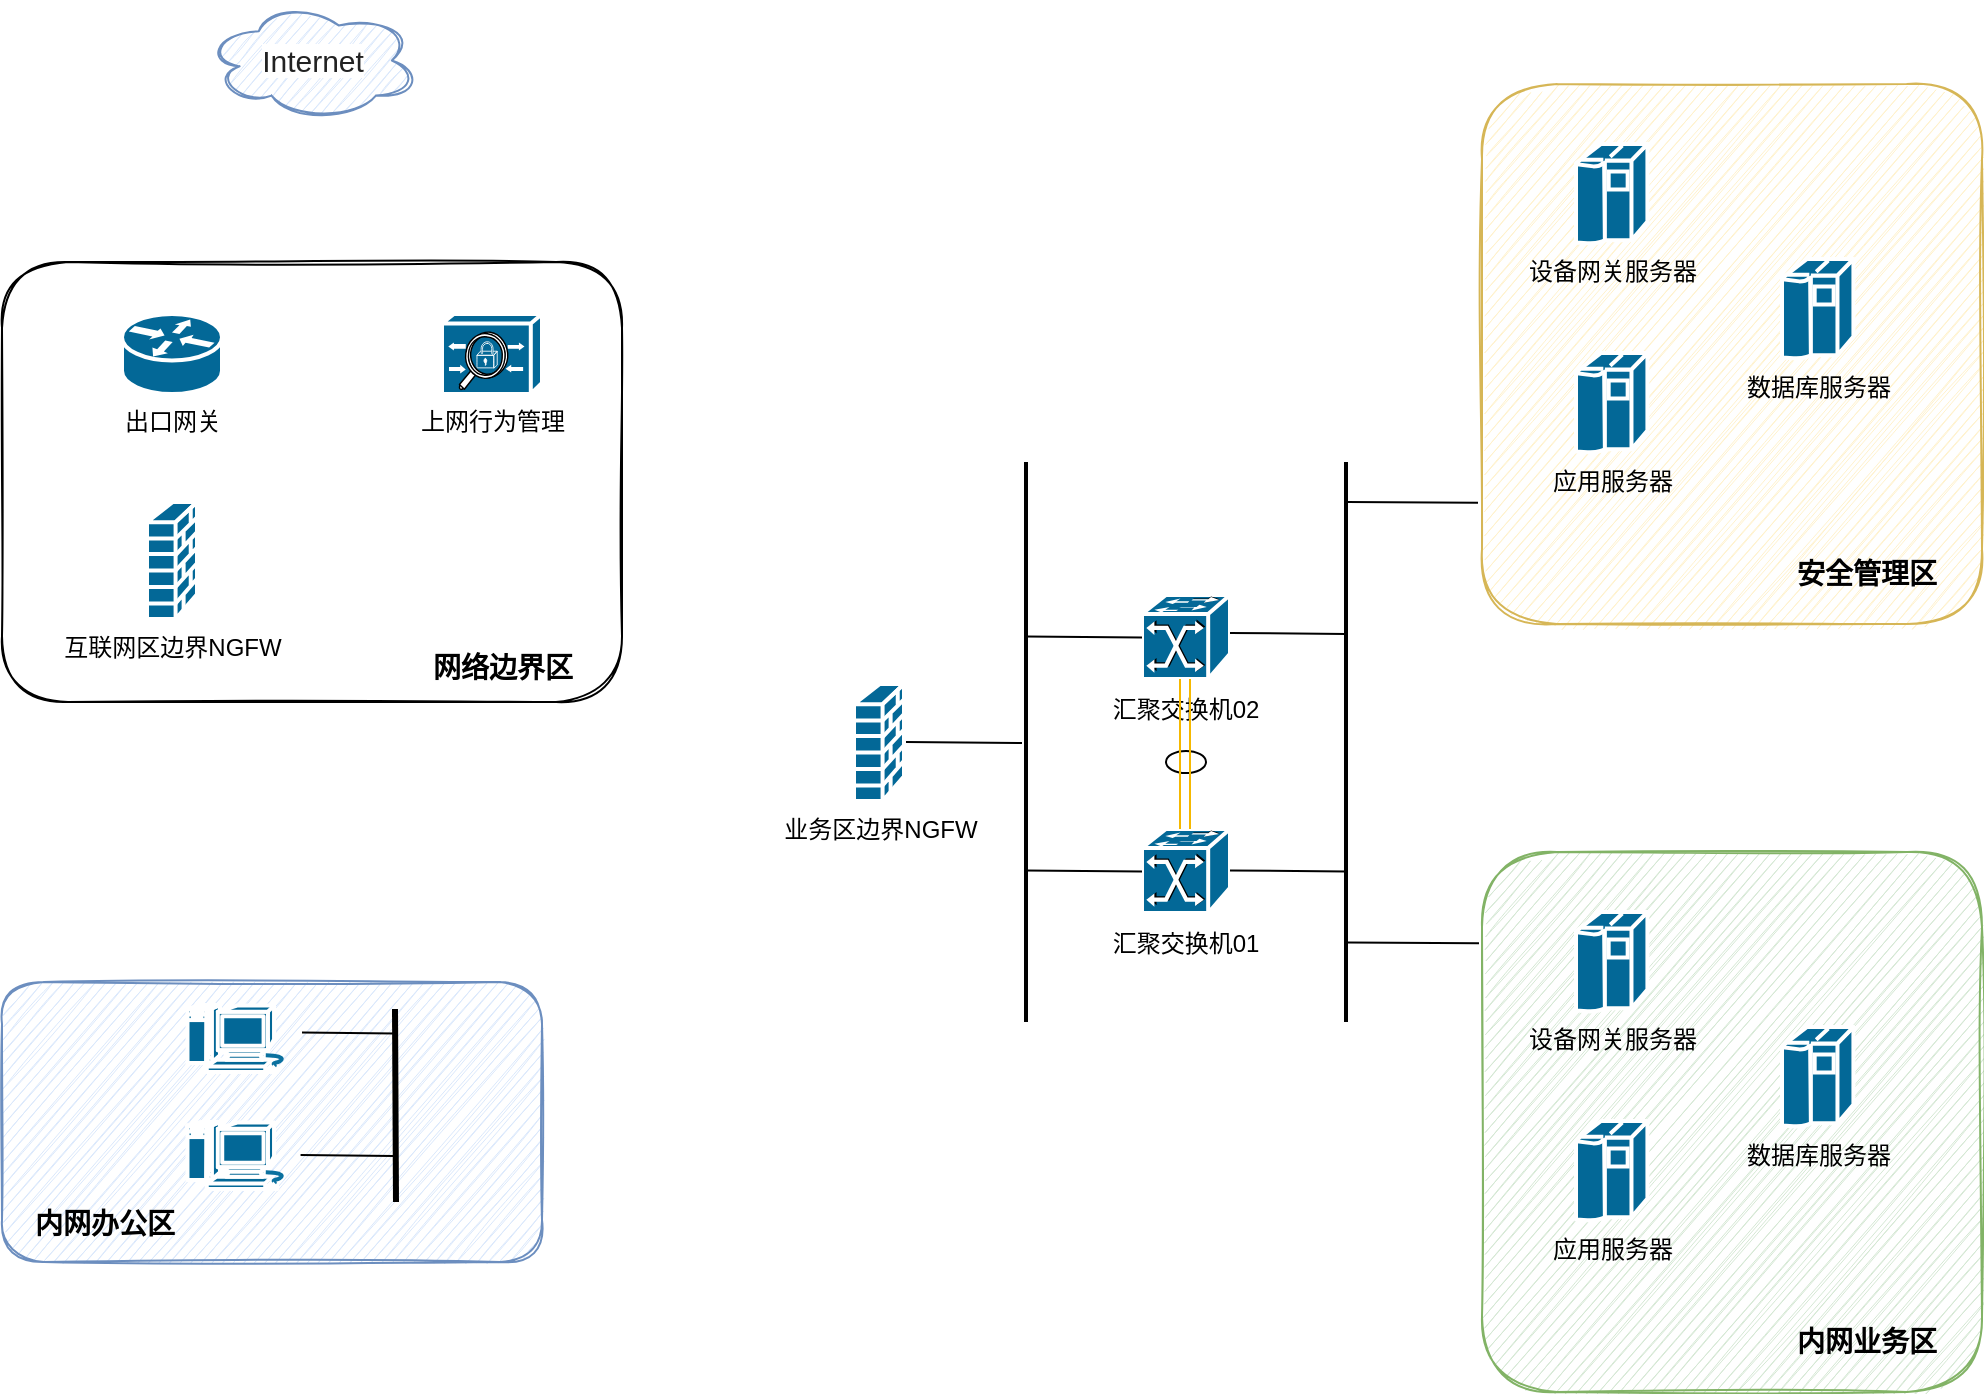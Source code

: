 <mxfile version="21.3.8" type="github">
  <diagram name="第 1 页" id="9CLzAiqfRPKBdI6wICIr">
    <mxGraphModel dx="1434" dy="756" grid="1" gridSize="10" guides="1" tooltips="1" connect="1" arrows="1" fold="1" page="1" pageScale="1" pageWidth="1169" pageHeight="827" math="0" shadow="0">
      <root>
        <mxCell id="0" />
        <mxCell id="1" parent="0" />
        <mxCell id="YTY8GHkGcG89uvbtQ9Bl-76" value="" style="rounded=1;whiteSpace=wrap;html=1;sketch=1;shadow=0;" vertex="1" parent="1">
          <mxGeometry x="88" y="220" width="310" height="220" as="geometry" />
        </mxCell>
        <mxCell id="YTY8GHkGcG89uvbtQ9Bl-10" value="出口网关" style="shape=mxgraph.cisco.routers.router;html=1;pointerEvents=1;dashed=0;fillColor=#036897;strokeColor=#ffffff;strokeWidth=2;verticalLabelPosition=bottom;verticalAlign=top;align=center;outlineConnect=0;" vertex="1" parent="1">
          <mxGeometry x="148" y="246" width="50" height="40" as="geometry" />
        </mxCell>
        <mxCell id="YTY8GHkGcG89uvbtQ9Bl-12" value="上网行为管理" style="shape=mxgraph.cisco.misc.acs;html=1;pointerEvents=1;dashed=0;fillColor=#036897;strokeColor=#ffffff;strokeWidth=2;verticalLabelPosition=bottom;verticalAlign=top;align=center;outlineConnect=0;" vertex="1" parent="1">
          <mxGeometry x="308" y="246" width="50" height="40" as="geometry" />
        </mxCell>
        <mxCell id="YTY8GHkGcG89uvbtQ9Bl-26" value="&lt;span style=&quot;color: rgb(34, 34, 34); font-family: Arial, sans-serif; font-size: 15px; text-align: start; background-color: rgb(255, 255, 255);&quot;&gt;Internet&lt;/span&gt;" style="ellipse;shape=cloud;whiteSpace=wrap;html=1;shadow=0;sketch=1;fontSize=15;strokeColor=#6c8ebf;fillColor=#dae8fc;" vertex="1" parent="1">
          <mxGeometry x="189.75" y="90" width="106.5" height="58.5" as="geometry" />
        </mxCell>
        <mxCell id="YTY8GHkGcG89uvbtQ9Bl-60" value="" style="rounded=1;whiteSpace=wrap;html=1;sketch=1;fillColor=#d5e8d4;strokeColor=#82b366;shadow=0;" vertex="1" parent="1">
          <mxGeometry x="828" y="515" width="250" height="270" as="geometry" />
        </mxCell>
        <mxCell id="YTY8GHkGcG89uvbtQ9Bl-61" value="内网业务区" style="text;html=1;strokeColor=none;fillColor=none;align=center;verticalAlign=middle;whiteSpace=wrap;rounded=0;sketch=1;fontColor=#000000;fontSize=14;fontStyle=1" vertex="1" parent="1">
          <mxGeometry x="978" y="745" width="85" height="30" as="geometry" />
        </mxCell>
        <mxCell id="YTY8GHkGcG89uvbtQ9Bl-62" value="" style="endArrow=none;html=1;rounded=0;strokeWidth=2;" edge="1" parent="1">
          <mxGeometry width="50" height="50" relative="1" as="geometry">
            <mxPoint x="760" y="600" as="sourcePoint" />
            <mxPoint x="760" y="320" as="targetPoint" />
          </mxGeometry>
        </mxCell>
        <mxCell id="YTY8GHkGcG89uvbtQ9Bl-67" value="应用服务器" style="shape=mxgraph.cisco.computers_and_peripherals.ibm_mainframe;sketch=0;html=1;pointerEvents=1;dashed=0;fillColor=#036897;strokeColor=#ffffff;strokeWidth=2;verticalLabelPosition=bottom;verticalAlign=top;align=center;outlineConnect=0;shadow=0;fontSize=12;" vertex="1" parent="1">
          <mxGeometry x="875" y="649.5" width="35.71" height="50" as="geometry" />
        </mxCell>
        <mxCell id="YTY8GHkGcG89uvbtQ9Bl-68" value="设备网关服务器" style="shape=mxgraph.cisco.computers_and_peripherals.ibm_mainframe;sketch=0;html=1;pointerEvents=1;dashed=0;fillColor=#036897;strokeColor=#ffffff;strokeWidth=2;verticalLabelPosition=bottom;verticalAlign=top;align=center;outlineConnect=0;shadow=0;fontSize=12;" vertex="1" parent="1">
          <mxGeometry x="875" y="545" width="35.71" height="50" as="geometry" />
        </mxCell>
        <mxCell id="YTY8GHkGcG89uvbtQ9Bl-69" value="数据库服务器" style="shape=mxgraph.cisco.computers_and_peripherals.ibm_mainframe;sketch=0;html=1;pointerEvents=1;dashed=0;fillColor=#036897;strokeColor=#ffffff;strokeWidth=2;verticalLabelPosition=bottom;verticalAlign=top;align=center;outlineConnect=0;shadow=0;fontSize=12;" vertex="1" parent="1">
          <mxGeometry x="978" y="602.5" width="35.71" height="50" as="geometry" />
        </mxCell>
        <mxCell id="YTY8GHkGcG89uvbtQ9Bl-85" value="" style="rounded=1;whiteSpace=wrap;html=1;sketch=1;shadow=0;fillColor=#dae8fc;strokeColor=#6c8ebf;" vertex="1" parent="1">
          <mxGeometry x="88" y="580" width="270" height="140" as="geometry" />
        </mxCell>
        <mxCell id="YTY8GHkGcG89uvbtQ9Bl-86" value="" style="shape=mxgraph.cisco.computers_and_peripherals.macintosh;sketch=0;html=1;pointerEvents=1;dashed=0;fillColor=#036897;strokeColor=#ffffff;strokeWidth=2;verticalLabelPosition=bottom;verticalAlign=top;align=center;outlineConnect=0;shadow=0;fontSize=12;" vertex="1" parent="1">
          <mxGeometry x="180.47" y="591.5" width="51.82" height="33.5" as="geometry" />
        </mxCell>
        <mxCell id="YTY8GHkGcG89uvbtQ9Bl-88" value="" style="endArrow=none;html=1;rounded=0;strokeWidth=3;" edge="1" parent="1">
          <mxGeometry width="50" height="50" relative="1" as="geometry">
            <mxPoint x="285" y="690" as="sourcePoint" />
            <mxPoint x="284.5" y="593.5" as="targetPoint" />
          </mxGeometry>
        </mxCell>
        <mxCell id="YTY8GHkGcG89uvbtQ9Bl-90" value="" style="endArrow=none;html=1;rounded=0;entryX=0;entryY=0.5;entryDx=0;entryDy=0;entryPerimeter=0;" edge="1" parent="1">
          <mxGeometry width="50" height="50" relative="1" as="geometry">
            <mxPoint x="238" y="605.25" as="sourcePoint" />
            <mxPoint x="284.5" y="605.75" as="targetPoint" />
          </mxGeometry>
        </mxCell>
        <mxCell id="YTY8GHkGcG89uvbtQ9Bl-91" value="" style="endArrow=none;html=1;rounded=0;entryX=0;entryY=0.5;entryDx=0;entryDy=0;entryPerimeter=0;" edge="1" parent="1">
          <mxGeometry width="50" height="50" relative="1" as="geometry">
            <mxPoint x="237.29" y="666.5" as="sourcePoint" />
            <mxPoint x="283.79" y="667" as="targetPoint" />
          </mxGeometry>
        </mxCell>
        <mxCell id="YTY8GHkGcG89uvbtQ9Bl-92" value="内网办公区" style="text;html=1;strokeColor=none;fillColor=none;align=center;verticalAlign=middle;whiteSpace=wrap;rounded=0;sketch=1;fontColor=#000000;fontSize=14;fontStyle=1" vertex="1" parent="1">
          <mxGeometry x="93.75" y="685.5" width="91" height="30" as="geometry" />
        </mxCell>
        <mxCell id="YTY8GHkGcG89uvbtQ9Bl-93" value="" style="shape=mxgraph.cisco.computers_and_peripherals.macintosh;sketch=0;html=1;pointerEvents=1;dashed=0;fillColor=#036897;strokeColor=#ffffff;strokeWidth=2;verticalLabelPosition=bottom;verticalAlign=top;align=center;outlineConnect=0;shadow=0;fontSize=12;" vertex="1" parent="1">
          <mxGeometry x="180.47" y="650" width="51.82" height="33.5" as="geometry" />
        </mxCell>
        <mxCell id="YTY8GHkGcG89uvbtQ9Bl-96" value="业务区边界NGFW" style="shape=mxgraph.cisco.security.firewall;html=1;pointerEvents=1;dashed=0;fillColor=#036897;strokeColor=#ffffff;strokeWidth=2;verticalLabelPosition=bottom;verticalAlign=top;align=center;outlineConnect=0;" vertex="1" parent="1">
          <mxGeometry x="514" y="431" width="25" height="58.5" as="geometry" />
        </mxCell>
        <mxCell id="YTY8GHkGcG89uvbtQ9Bl-98" value="" style="ellipse;whiteSpace=wrap;html=1;" vertex="1" parent="1">
          <mxGeometry x="670" y="464.5" width="20" height="11" as="geometry" />
        </mxCell>
        <mxCell id="YTY8GHkGcG89uvbtQ9Bl-99" value="" style="shape=mxgraph.cisco.switches.atm_fast_gigabit_etherswitch;sketch=0;html=1;pointerEvents=1;dashed=0;fillColor=#036897;strokeColor=#ffffff;strokeWidth=2;verticalLabelPosition=bottom;verticalAlign=top;align=center;outlineConnect=0;fontColor=#000000;" vertex="1" parent="1">
          <mxGeometry x="658" y="503.5" width="44" height="42" as="geometry" />
        </mxCell>
        <mxCell id="YTY8GHkGcG89uvbtQ9Bl-100" value="" style="shape=mxgraph.cisco.switches.atm_fast_gigabit_etherswitch;sketch=0;html=1;pointerEvents=1;dashed=0;fillColor=#036897;strokeColor=#ffffff;strokeWidth=2;verticalLabelPosition=bottom;verticalAlign=top;align=center;outlineConnect=0;fontColor=#000000;" vertex="1" parent="1">
          <mxGeometry x="658" y="386.5" width="44" height="42" as="geometry" />
        </mxCell>
        <mxCell id="YTY8GHkGcG89uvbtQ9Bl-101" value="汇聚交换机01" style="text;html=1;strokeColor=none;fillColor=none;align=center;verticalAlign=middle;whiteSpace=wrap;rounded=0;sketch=1;fontColor=#000000;" vertex="1" parent="1">
          <mxGeometry x="630" y="545.5" width="100" height="30" as="geometry" />
        </mxCell>
        <mxCell id="YTY8GHkGcG89uvbtQ9Bl-102" value="汇聚交换机02" style="text;html=1;strokeColor=none;fillColor=none;align=center;verticalAlign=middle;whiteSpace=wrap;rounded=0;sketch=1;fontColor=#000000;" vertex="1" parent="1">
          <mxGeometry x="630" y="428.5" width="100" height="30" as="geometry" />
        </mxCell>
        <mxCell id="YTY8GHkGcG89uvbtQ9Bl-103" value="" style="shape=mxgraph.cisco.switches.atm_fast_gigabit_etherswitch;sketch=0;html=1;pointerEvents=1;dashed=0;fillColor=#036897;strokeColor=#ffffff;strokeWidth=2;verticalLabelPosition=bottom;verticalAlign=top;align=center;outlineConnect=0;fontColor=#000000;" vertex="1" parent="1">
          <mxGeometry x="658" y="386.5" width="44" height="42" as="geometry" />
        </mxCell>
        <mxCell id="YTY8GHkGcG89uvbtQ9Bl-104" value="" style="endArrow=none;html=1;rounded=0;exitX=0.5;exitY=0;exitDx=0;exitDy=0;exitPerimeter=0;entryX=0.5;entryY=0;entryDx=0;entryDy=0;strokeColor=#F5B800;" edge="1" parent="1">
          <mxGeometry width="50" height="50" relative="1" as="geometry">
            <mxPoint x="677" y="503.5" as="sourcePoint" />
            <mxPoint x="677" y="428.5" as="targetPoint" />
          </mxGeometry>
        </mxCell>
        <mxCell id="YTY8GHkGcG89uvbtQ9Bl-105" value="" style="endArrow=none;html=1;rounded=0;exitX=0.5;exitY=0;exitDx=0;exitDy=0;exitPerimeter=0;entryX=0.5;entryY=0;entryDx=0;entryDy=0;strokeColor=#F5B800;" edge="1" parent="1">
          <mxGeometry width="50" height="50" relative="1" as="geometry">
            <mxPoint x="682" y="503.5" as="sourcePoint" />
            <mxPoint x="682" y="428.5" as="targetPoint" />
          </mxGeometry>
        </mxCell>
        <mxCell id="YTY8GHkGcG89uvbtQ9Bl-107" value="互联网区边界NGFW" style="shape=mxgraph.cisco.security.firewall;html=1;pointerEvents=1;dashed=0;fillColor=#036897;strokeColor=#ffffff;strokeWidth=2;verticalLabelPosition=bottom;verticalAlign=top;align=center;outlineConnect=0;" vertex="1" parent="1">
          <mxGeometry x="160.5" y="340" width="25" height="58.5" as="geometry" />
        </mxCell>
        <mxCell id="YTY8GHkGcG89uvbtQ9Bl-109" value="" style="endArrow=none;html=1;rounded=0;" edge="1" parent="1">
          <mxGeometry width="50" height="50" relative="1" as="geometry">
            <mxPoint x="702" y="405.5" as="sourcePoint" />
            <mxPoint x="760" y="406" as="targetPoint" />
          </mxGeometry>
        </mxCell>
        <mxCell id="YTY8GHkGcG89uvbtQ9Bl-110" value="" style="endArrow=none;html=1;rounded=0;" edge="1" parent="1">
          <mxGeometry width="50" height="50" relative="1" as="geometry">
            <mxPoint x="702" y="524.25" as="sourcePoint" />
            <mxPoint x="760" y="524.75" as="targetPoint" />
          </mxGeometry>
        </mxCell>
        <mxCell id="YTY8GHkGcG89uvbtQ9Bl-113" value="" style="endArrow=none;html=1;rounded=0;strokeWidth=2;" edge="1" parent="1">
          <mxGeometry width="50" height="50" relative="1" as="geometry">
            <mxPoint x="600" y="600" as="sourcePoint" />
            <mxPoint x="600" y="320" as="targetPoint" />
          </mxGeometry>
        </mxCell>
        <mxCell id="YTY8GHkGcG89uvbtQ9Bl-114" value="" style="endArrow=none;html=1;rounded=0;" edge="1" parent="1">
          <mxGeometry width="50" height="50" relative="1" as="geometry">
            <mxPoint x="600" y="407.25" as="sourcePoint" />
            <mxPoint x="658" y="407.75" as="targetPoint" />
          </mxGeometry>
        </mxCell>
        <mxCell id="YTY8GHkGcG89uvbtQ9Bl-115" value="" style="endArrow=none;html=1;rounded=0;" edge="1" parent="1">
          <mxGeometry width="50" height="50" relative="1" as="geometry">
            <mxPoint x="600" y="524.25" as="sourcePoint" />
            <mxPoint x="658" y="524.75" as="targetPoint" />
          </mxGeometry>
        </mxCell>
        <mxCell id="YTY8GHkGcG89uvbtQ9Bl-116" value="" style="endArrow=none;html=1;rounded=0;" edge="1" parent="1">
          <mxGeometry width="50" height="50" relative="1" as="geometry">
            <mxPoint x="540" y="460" as="sourcePoint" />
            <mxPoint x="598" y="460.5" as="targetPoint" />
          </mxGeometry>
        </mxCell>
        <mxCell id="YTY8GHkGcG89uvbtQ9Bl-118" value="" style="rounded=1;whiteSpace=wrap;html=1;sketch=1;fillColor=#fff2cc;strokeColor=#d6b656;shadow=0;" vertex="1" parent="1">
          <mxGeometry x="828" y="131" width="250" height="270" as="geometry" />
        </mxCell>
        <mxCell id="YTY8GHkGcG89uvbtQ9Bl-119" value="安全管理区" style="text;html=1;strokeColor=none;fillColor=none;align=center;verticalAlign=middle;whiteSpace=wrap;rounded=0;sketch=1;fontColor=#000000;fontSize=14;fontStyle=1" vertex="1" parent="1">
          <mxGeometry x="978" y="361" width="85" height="30" as="geometry" />
        </mxCell>
        <mxCell id="YTY8GHkGcG89uvbtQ9Bl-120" value="应用服务器" style="shape=mxgraph.cisco.computers_and_peripherals.ibm_mainframe;sketch=0;html=1;pointerEvents=1;dashed=0;fillColor=#036897;strokeColor=#ffffff;strokeWidth=2;verticalLabelPosition=bottom;verticalAlign=top;align=center;outlineConnect=0;shadow=0;fontSize=12;" vertex="1" parent="1">
          <mxGeometry x="875" y="265.5" width="35.71" height="50" as="geometry" />
        </mxCell>
        <mxCell id="YTY8GHkGcG89uvbtQ9Bl-121" value="设备网关服务器" style="shape=mxgraph.cisco.computers_and_peripherals.ibm_mainframe;sketch=0;html=1;pointerEvents=1;dashed=0;fillColor=#036897;strokeColor=#ffffff;strokeWidth=2;verticalLabelPosition=bottom;verticalAlign=top;align=center;outlineConnect=0;shadow=0;fontSize=12;" vertex="1" parent="1">
          <mxGeometry x="875" y="161" width="35.71" height="50" as="geometry" />
        </mxCell>
        <mxCell id="YTY8GHkGcG89uvbtQ9Bl-122" value="数据库服务器" style="shape=mxgraph.cisco.computers_and_peripherals.ibm_mainframe;sketch=0;html=1;pointerEvents=1;dashed=0;fillColor=#036897;strokeColor=#ffffff;strokeWidth=2;verticalLabelPosition=bottom;verticalAlign=top;align=center;outlineConnect=0;shadow=0;fontSize=12;" vertex="1" parent="1">
          <mxGeometry x="978" y="218.5" width="35.71" height="50" as="geometry" />
        </mxCell>
        <mxCell id="YTY8GHkGcG89uvbtQ9Bl-126" value="" style="endArrow=none;html=1;rounded=0;entryX=-0.01;entryY=0.169;entryDx=0;entryDy=0;entryPerimeter=0;" edge="1" parent="1">
          <mxGeometry width="50" height="50" relative="1" as="geometry">
            <mxPoint x="761" y="560.21" as="sourcePoint" />
            <mxPoint x="826.5" y="560.63" as="targetPoint" />
          </mxGeometry>
        </mxCell>
        <mxCell id="YTY8GHkGcG89uvbtQ9Bl-127" value="" style="endArrow=none;html=1;rounded=0;entryX=-0.01;entryY=0.169;entryDx=0;entryDy=0;entryPerimeter=0;" edge="1" parent="1">
          <mxGeometry width="50" height="50" relative="1" as="geometry">
            <mxPoint x="760.5" y="340" as="sourcePoint" />
            <mxPoint x="826" y="340.42" as="targetPoint" />
          </mxGeometry>
        </mxCell>
        <mxCell id="YTY8GHkGcG89uvbtQ9Bl-128" value="网络边界区" style="text;html=1;strokeColor=none;fillColor=none;align=center;verticalAlign=middle;whiteSpace=wrap;rounded=0;sketch=1;fontColor=#000000;fontSize=14;fontStyle=1" vertex="1" parent="1">
          <mxGeometry x="295.5" y="408" width="85" height="30" as="geometry" />
        </mxCell>
      </root>
    </mxGraphModel>
  </diagram>
</mxfile>
